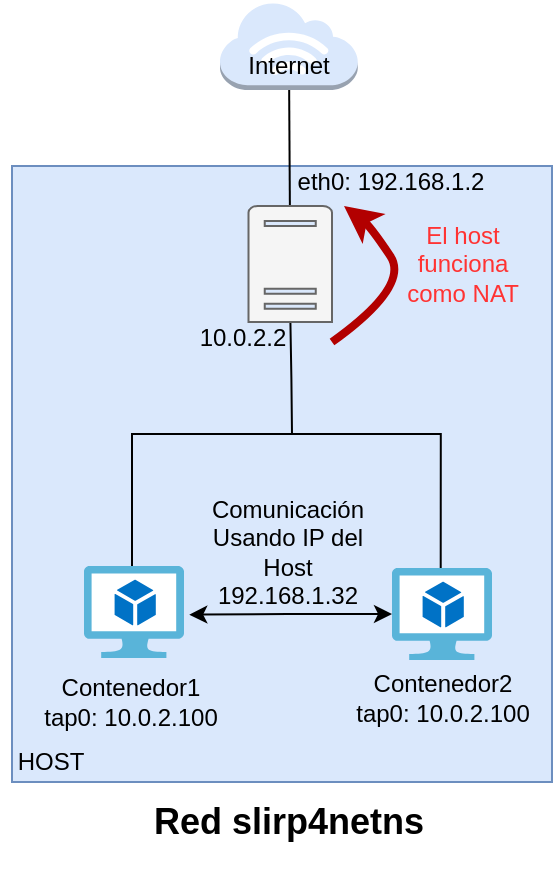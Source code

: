 <mxfile version="24.0.7" type="device">
  <diagram id="k4pNC1rw3EwO7Iqltvwy" name="Page-1">
    <mxGraphModel dx="995" dy="571" grid="1" gridSize="10" guides="1" tooltips="1" connect="1" arrows="1" fold="1" page="1" pageScale="1" pageWidth="827" pageHeight="1169" math="0" shadow="0">
      <root>
        <mxCell id="0" />
        <mxCell id="1" parent="0" />
        <mxCell id="ECoGbR0762pp9iFnCjb--15" value="" style="rounded=0;whiteSpace=wrap;html=1;fontSize=18;fillColor=#dae8fc;strokeColor=#6c8ebf;" parent="1" vertex="1">
          <mxGeometry x="310" y="362" width="270" height="308" as="geometry" />
        </mxCell>
        <mxCell id="ECoGbR0762pp9iFnCjb--5" value="" style="outlineConnect=0;dashed=0;verticalLabelPosition=bottom;verticalAlign=top;align=center;html=1;shape=mxgraph.aws3.internet_3;fillColor=#dae8fc;strokeColor=#6c8ebf;" parent="1" vertex="1">
          <mxGeometry x="414" y="280" width="68.88" height="44" as="geometry" />
        </mxCell>
        <mxCell id="_etOdeRrxOBRMlxFL1JE-13" value="" style="edgeStyle=none;rounded=0;orthogonalLoop=1;jettySize=auto;html=1;endArrow=none;endFill=0;startArrow=none;" parent="1" source="ECoGbR0762pp9iFnCjb--5" target="ECoGbR0762pp9iFnCjb--2" edge="1">
          <mxGeometry relative="1" as="geometry">
            <mxPoint x="450" y="270" as="sourcePoint" />
            <mxPoint x="450" y="370" as="targetPoint" />
          </mxGeometry>
        </mxCell>
        <mxCell id="_etOdeRrxOBRMlxFL1JE-18" value="HOST" style="text;html=1;resizable=0;autosize=1;align=center;verticalAlign=middle;points=[];fillColor=none;strokeColor=none;rounded=0;" parent="1" vertex="1">
          <mxGeometry x="304" y="650" width="50" height="20" as="geometry" />
        </mxCell>
        <mxCell id="_etOdeRrxOBRMlxFL1JE-19" value="Internet" style="text;html=1;resizable=0;autosize=1;align=center;verticalAlign=middle;points=[];fillColor=none;strokeColor=none;rounded=0;" parent="1" vertex="1">
          <mxGeometry x="418.25" y="302" width="60" height="20" as="geometry" />
        </mxCell>
        <mxCell id="-73Oau5m9B-L7gfSsbPc-15" value="" style="edgeStyle=orthogonalEdgeStyle;rounded=0;orthogonalLoop=1;jettySize=auto;html=1;endArrow=none;endFill=0;" parent="1" edge="1">
          <mxGeometry relative="1" as="geometry">
            <mxPoint x="460" y="496" as="targetPoint" />
            <Array as="points">
              <mxPoint x="370" y="496" />
            </Array>
            <mxPoint x="370" y="562" as="sourcePoint" />
          </mxGeometry>
        </mxCell>
        <mxCell id="-73Oau5m9B-L7gfSsbPc-9" value="" style="sketch=0;aspect=fixed;html=1;points=[];align=center;image;fontSize=12;image=img/lib/mscae/Virtual_Machine_2.svg;" parent="1" vertex="1">
          <mxGeometry x="346" y="562" width="50" height="46" as="geometry" />
        </mxCell>
        <mxCell id="-73Oau5m9B-L7gfSsbPc-17" value="" style="edgeStyle=orthogonalEdgeStyle;rounded=0;orthogonalLoop=1;jettySize=auto;html=1;endArrow=none;endFill=0;exitX=0.487;exitY=0.036;exitDx=0;exitDy=0;exitPerimeter=0;" parent="1" source="-73Oau5m9B-L7gfSsbPc-10" edge="1">
          <mxGeometry relative="1" as="geometry">
            <mxPoint x="457" y="496" as="targetPoint" />
            <Array as="points">
              <mxPoint x="524" y="496" />
            </Array>
          </mxGeometry>
        </mxCell>
        <mxCell id="MHocgcyIS5ZqbI75Damo-5" value="" style="edgeStyle=orthogonalEdgeStyle;rounded=0;orthogonalLoop=1;jettySize=auto;html=1;entryX=1.053;entryY=0.529;entryDx=0;entryDy=0;entryPerimeter=0;endSize=6;startArrow=classic;startFill=1;" edge="1" parent="1" source="-73Oau5m9B-L7gfSsbPc-10" target="-73Oau5m9B-L7gfSsbPc-9">
          <mxGeometry relative="1" as="geometry" />
        </mxCell>
        <mxCell id="-73Oau5m9B-L7gfSsbPc-10" value="" style="sketch=0;aspect=fixed;html=1;points=[];align=center;image;fontSize=12;image=img/lib/mscae/Virtual_Machine_2.svg;" parent="1" vertex="1">
          <mxGeometry x="500" y="563" width="50" height="46" as="geometry" />
        </mxCell>
        <mxCell id="ECoGbR0762pp9iFnCjb--3" value="" style="edgeStyle=orthogonalEdgeStyle;rounded=0;orthogonalLoop=1;jettySize=auto;html=1;endArrow=none;endFill=0;" parent="1" edge="1">
          <mxGeometry relative="1" as="geometry">
            <mxPoint x="449.2" y="440" as="sourcePoint" />
            <mxPoint x="450" y="496" as="targetPoint" />
          </mxGeometry>
        </mxCell>
        <mxCell id="ECoGbR0762pp9iFnCjb--2" value="" style="sketch=0;pointerEvents=1;shadow=0;dashed=0;html=1;strokeColor=#666666;labelPosition=center;verticalLabelPosition=bottom;verticalAlign=top;outlineConnect=0;align=center;shape=mxgraph.office.servers.physical_host;fillColor=#f5f5f5;fontColor=#333333;" parent="1" vertex="1">
          <mxGeometry x="428.25" y="382" width="41.75" height="58" as="geometry" />
        </mxCell>
        <mxCell id="ECoGbR0762pp9iFnCjb--9" value="&lt;div&gt;Contenedor1&lt;/div&gt;&lt;div&gt;tap0: 10.0.2.100&lt;br&gt;&lt;/div&gt;" style="text;html=1;resizable=0;autosize=1;align=center;verticalAlign=middle;points=[];fillColor=none;strokeColor=none;rounded=0;" parent="1" vertex="1">
          <mxGeometry x="314" y="610" width="110" height="40" as="geometry" />
        </mxCell>
        <mxCell id="ECoGbR0762pp9iFnCjb--10" value="&lt;h2 dir=&quot;auto&quot; class=&quot;heading-element&quot; tabindex=&quot;-1&quot;&gt;Red slirp4netns&lt;/h2&gt;" style="text;html=1;resizable=0;autosize=1;align=center;verticalAlign=middle;points=[];fillColor=none;strokeColor=none;rounded=0;" parent="1" vertex="1">
          <mxGeometry x="368.25" y="660" width="160" height="60" as="geometry" />
        </mxCell>
        <mxCell id="ECoGbR0762pp9iFnCjb--13" value="eth0: 192.168.1.2" style="text;html=1;resizable=0;autosize=1;align=center;verticalAlign=middle;points=[];fillColor=none;strokeColor=none;rounded=0;" parent="1" vertex="1">
          <mxGeometry x="438.88" y="355" width="120" height="30" as="geometry" />
        </mxCell>
        <mxCell id="MHocgcyIS5ZqbI75Damo-1" value="&lt;div&gt;Contenedor2&lt;/div&gt;&lt;div&gt;tap0: 10.0.2.100&lt;/div&gt;" style="text;html=1;resizable=0;autosize=1;align=center;verticalAlign=middle;points=[];fillColor=none;strokeColor=none;rounded=0;" vertex="1" parent="1">
          <mxGeometry x="470" y="608" width="110" height="40" as="geometry" />
        </mxCell>
        <mxCell id="MHocgcyIS5ZqbI75Damo-4" value="&lt;div&gt;&lt;br&gt;&lt;/div&gt;&lt;div&gt;10.0.2.2&lt;/div&gt;" style="text;html=1;resizable=0;autosize=1;align=center;verticalAlign=middle;points=[];fillColor=none;strokeColor=none;rounded=0;" vertex="1" parent="1">
          <mxGeometry x="390" y="420" width="70" height="40" as="geometry" />
        </mxCell>
        <mxCell id="MHocgcyIS5ZqbI75Damo-7" value="&lt;div&gt;Comunicación&lt;/div&gt;&lt;div&gt;Usando IP del Host&lt;/div&gt;&lt;div&gt;192.168.1.32&lt;/div&gt;" style="text;strokeColor=none;align=center;fillColor=none;html=1;verticalAlign=middle;whiteSpace=wrap;rounded=0;" vertex="1" parent="1">
          <mxGeometry x="408.25" y="540" width="80" height="30" as="geometry" />
        </mxCell>
        <mxCell id="MHocgcyIS5ZqbI75Damo-11" value="&lt;div&gt;&lt;font color=&quot;#FF3333&quot;&gt;El host &lt;br&gt;&lt;/font&gt;&lt;/div&gt;&lt;div&gt;&lt;font color=&quot;#FF3333&quot;&gt;funciona &lt;br&gt;&lt;/font&gt;&lt;/div&gt;&lt;div&gt;&lt;font color=&quot;#FF3333&quot;&gt;como NAT&lt;br&gt;&lt;/font&gt;&lt;/div&gt;" style="text;html=1;resizable=0;autosize=1;align=center;verticalAlign=middle;points=[];fillColor=none;strokeColor=none;rounded=0;" vertex="1" parent="1">
          <mxGeometry x="500" y="386" width="70" height="50" as="geometry" />
        </mxCell>
        <mxCell id="MHocgcyIS5ZqbI75Damo-12" value="" style="curved=1;endArrow=classic;html=1;rounded=0;fillColor=#e51400;strokeColor=#B20000;strokeWidth=4;" edge="1" parent="1">
          <mxGeometry width="50" height="50" relative="1" as="geometry">
            <mxPoint x="470" y="450" as="sourcePoint" />
            <mxPoint x="476" y="382" as="targetPoint" />
            <Array as="points">
              <mxPoint x="509.13" y="422" />
              <mxPoint x="489.13" y="392" />
            </Array>
          </mxGeometry>
        </mxCell>
      </root>
    </mxGraphModel>
  </diagram>
</mxfile>
